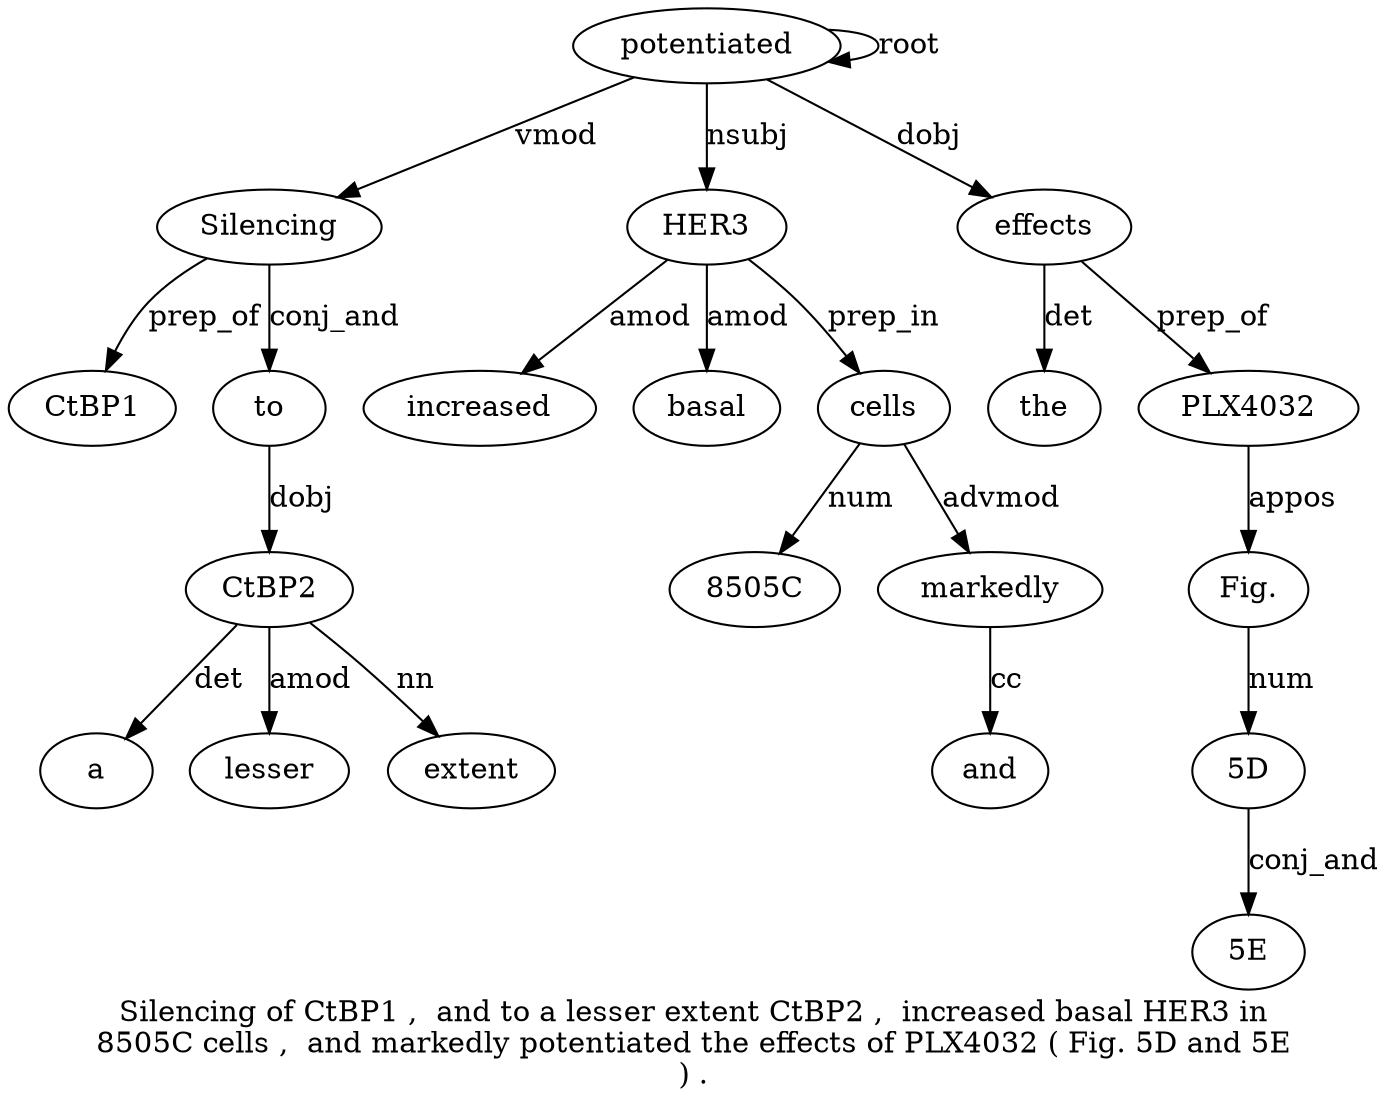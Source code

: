 digraph "Silencing of CtBP1 ,  and to a lesser extent CtBP2 ,  increased basal HER3 in 8505C cells ,  and markedly potentiated the effects of PLX4032 ( Fig. 5D and 5E ) ." {
label="Silencing of CtBP1 ,  and to a lesser extent CtBP2 ,  increased basal HER3 in
8505C cells ,  and markedly potentiated the effects of PLX4032 ( Fig. 5D and 5E
) .";
potentiated21 [style=filled, fillcolor=white, label=potentiated];
Silencing1 [style=filled, fillcolor=white, label=Silencing];
potentiated21 -> Silencing1  [label=vmod];
CtBP13 [style=filled, fillcolor=white, label=CtBP1];
Silencing1 -> CtBP13  [label=prep_of];
to6 [style=filled, fillcolor=white, label=to];
Silencing1 -> to6  [label=conj_and];
CtBP210 [style=filled, fillcolor=white, label=CtBP2];
a7 [style=filled, fillcolor=white, label=a];
CtBP210 -> a7  [label=det];
lesser8 [style=filled, fillcolor=white, label=lesser];
CtBP210 -> lesser8  [label=amod];
extent9 [style=filled, fillcolor=white, label=extent];
CtBP210 -> extent9  [label=nn];
to6 -> CtBP210  [label=dobj];
HER314 [style=filled, fillcolor=white, label=HER3];
increased12 [style=filled, fillcolor=white, label=increased];
HER314 -> increased12  [label=amod];
basal13 [style=filled, fillcolor=white, label=basal];
HER314 -> basal13  [label=amod];
potentiated21 -> HER314  [label=nsubj];
cells17 [style=filled, fillcolor=white, label=cells];
"8505C16" [style=filled, fillcolor=white, label="8505C"];
cells17 -> "8505C16"  [label=num];
HER314 -> cells17  [label=prep_in];
markedly20 [style=filled, fillcolor=white, label=markedly];
and19 [style=filled, fillcolor=white, label=and];
markedly20 -> and19  [label=cc];
cells17 -> markedly20  [label=advmod];
potentiated21 -> potentiated21  [label=root];
effects23 [style=filled, fillcolor=white, label=effects];
the22 [style=filled, fillcolor=white, label=the];
effects23 -> the22  [label=det];
potentiated21 -> effects23  [label=dobj];
PLX403225 [style=filled, fillcolor=white, label=PLX4032];
effects23 -> PLX403225  [label=prep_of];
"Fig.27" [style=filled, fillcolor=white, label="Fig."];
PLX403225 -> "Fig.27"  [label=appos];
"5D28" [style=filled, fillcolor=white, label="5D"];
"Fig.27" -> "5D28"  [label=num];
"5E30" [style=filled, fillcolor=white, label="5E"];
"5D28" -> "5E30"  [label=conj_and];
}
